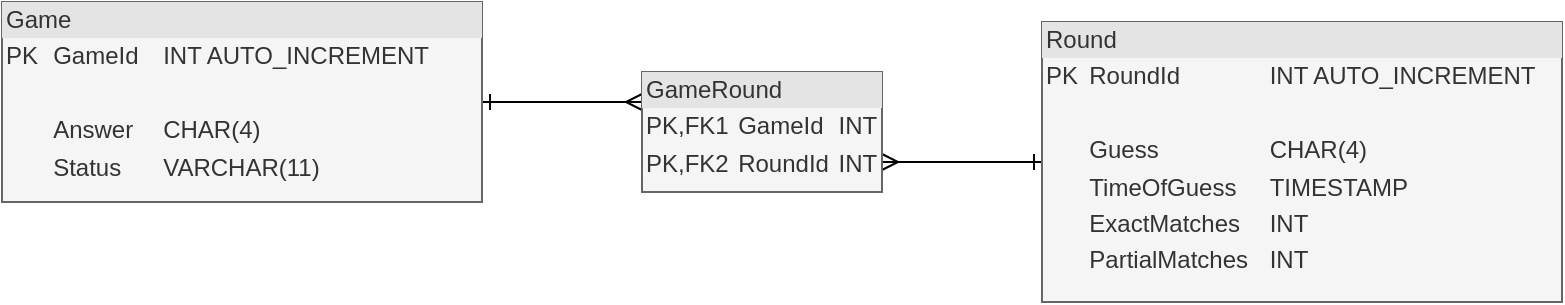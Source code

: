 <mxfile version="11.3.0" type="device" pages="1"><diagram id="_-SQg2aSKto6m7cfyEra" name="Page-1"><mxGraphModel dx="1426" dy="905" grid="0" gridSize="10" guides="1" tooltips="1" connect="1" arrows="1" fold="1" page="1" pageScale="1" pageWidth="850" pageHeight="1100" math="0" shadow="0"><root><mxCell id="0"/><mxCell id="1" parent="0"/><mxCell id="e6CmZUXVh9aZQ8Swuh-p-5" style="edgeStyle=orthogonalEdgeStyle;rounded=0;orthogonalLoop=1;jettySize=auto;html=1;exitX=1;exitY=0.5;exitDx=0;exitDy=0;entryX=0;entryY=0.25;entryDx=0;entryDy=0;startArrow=ERone;startFill=0;endArrow=ERmany;endFill=0;fontColor=#333333;" edge="1" parent="1" source="e6CmZUXVh9aZQ8Swuh-p-1" target="e6CmZUXVh9aZQ8Swuh-p-3"><mxGeometry relative="1" as="geometry"/></mxCell><mxCell id="e6CmZUXVh9aZQ8Swuh-p-1" value="&lt;div style=&quot;box-sizing: border-box ; width: 100% ; background: #e4e4e4 ; padding: 2px&quot;&gt;Game&lt;/div&gt;&lt;table style=&quot;width: 100% ; font-size: 1em&quot; cellpadding=&quot;2&quot; cellspacing=&quot;0&quot;&gt;&lt;tbody&gt;&lt;tr&gt;&lt;td&gt;PK&lt;/td&gt;&lt;td&gt;GameId&lt;/td&gt;&lt;td&gt;INT AUTO_INCREMENT&lt;/td&gt;&lt;/tr&gt;&lt;tr&gt;&lt;td&gt;&lt;br&gt;&lt;/td&gt;&lt;td&gt;&lt;br&gt;&lt;/td&gt;&lt;td&gt;&lt;br&gt;&lt;/td&gt;&lt;/tr&gt;&lt;tr&gt;&lt;td&gt;&lt;br&gt;&lt;/td&gt;&lt;td&gt;Answer&lt;/td&gt;&lt;td&gt;CHAR(4)&lt;/td&gt;&lt;/tr&gt;&lt;tr&gt;&lt;td&gt;&lt;br&gt;&lt;/td&gt;&lt;td&gt;Status&lt;/td&gt;&lt;td&gt;VARCHAR(11)&lt;/td&gt;&lt;/tr&gt;&lt;/tbody&gt;&lt;/table&gt;" style="verticalAlign=top;align=left;overflow=fill;html=1;fillColor=#f5f5f5;strokeColor=#666666;fontColor=#333333;" vertex="1" parent="1"><mxGeometry x="35" y="15" width="240" height="100" as="geometry"/></mxCell><mxCell id="e6CmZUXVh9aZQ8Swuh-p-4" style="edgeStyle=orthogonalEdgeStyle;rounded=0;orthogonalLoop=1;jettySize=auto;html=1;exitX=0;exitY=0.5;exitDx=0;exitDy=0;entryX=1;entryY=0.75;entryDx=0;entryDy=0;fontColor=#333333;endArrow=ERmany;endFill=0;startArrow=ERone;startFill=0;" edge="1" parent="1" source="e6CmZUXVh9aZQ8Swuh-p-2" target="e6CmZUXVh9aZQ8Swuh-p-3"><mxGeometry relative="1" as="geometry"/></mxCell><mxCell id="e6CmZUXVh9aZQ8Swuh-p-2" value="&lt;div style=&quot;box-sizing: border-box ; width: 100% ; background: #e4e4e4 ; padding: 2px&quot;&gt;Round&lt;/div&gt;&lt;table style=&quot;width: 100% ; font-size: 1em&quot; cellpadding=&quot;2&quot; cellspacing=&quot;0&quot;&gt;&lt;tbody&gt;&lt;tr&gt;&lt;td&gt;PK&lt;/td&gt;&lt;td&gt;RoundId&lt;/td&gt;&lt;td&gt;INT AUTO_INCREMENT&lt;/td&gt;&lt;/tr&gt;&lt;tr&gt;&lt;td&gt;&lt;br&gt;&lt;/td&gt;&lt;td&gt;&lt;br&gt;&lt;/td&gt;&lt;td&gt;&lt;br&gt;&lt;/td&gt;&lt;/tr&gt;&lt;tr&gt;&lt;td&gt;&lt;br&gt;&lt;/td&gt;&lt;td&gt;Guess&lt;/td&gt;&lt;td&gt;CHAR(4)&lt;/td&gt;&lt;/tr&gt;&lt;tr&gt;&lt;td&gt;&lt;br&gt;&lt;/td&gt;&lt;td&gt;TimeOfGuess&lt;/td&gt;&lt;td&gt;TIMESTAMP&lt;/td&gt;&lt;/tr&gt;&lt;tr&gt;&lt;td&gt;&lt;br&gt;&lt;/td&gt;&lt;td&gt;ExactMatches&lt;/td&gt;&lt;td&gt;INT&lt;/td&gt;&lt;/tr&gt;&lt;tr&gt;&lt;td&gt;&lt;br&gt;&lt;/td&gt;&lt;td&gt;PartialMatches&lt;/td&gt;&lt;td&gt;INT&lt;/td&gt;&lt;/tr&gt;&lt;/tbody&gt;&lt;/table&gt;" style="verticalAlign=top;align=left;overflow=fill;html=1;fillColor=#f5f5f5;strokeColor=#666666;fontColor=#333333;" vertex="1" parent="1"><mxGeometry x="555" y="25" width="260" height="140" as="geometry"/></mxCell><mxCell id="e6CmZUXVh9aZQ8Swuh-p-3" value="&lt;div style=&quot;box-sizing: border-box ; width: 100% ; background: #e4e4e4 ; padding: 2px&quot;&gt;GameRound&lt;/div&gt;&lt;table style=&quot;width: 100% ; font-size: 1em&quot; cellpadding=&quot;2&quot; cellspacing=&quot;0&quot;&gt;&lt;tbody&gt;&lt;tr&gt;&lt;td&gt;PK,FK1&lt;/td&gt;&lt;td&gt;GameId&lt;/td&gt;&lt;td&gt;INT&lt;/td&gt;&lt;/tr&gt;&lt;tr&gt;&lt;td&gt;PK,FK2&lt;/td&gt;&lt;td&gt;RoundId&lt;/td&gt;&lt;td&gt;INT&lt;/td&gt;&lt;/tr&gt;&lt;/tbody&gt;&lt;/table&gt;" style="verticalAlign=top;align=left;overflow=fill;html=1;fillColor=#f5f5f5;strokeColor=#666666;fontColor=#333333;" vertex="1" parent="1"><mxGeometry x="355" y="50" width="120" height="60" as="geometry"/></mxCell></root></mxGraphModel></diagram></mxfile>